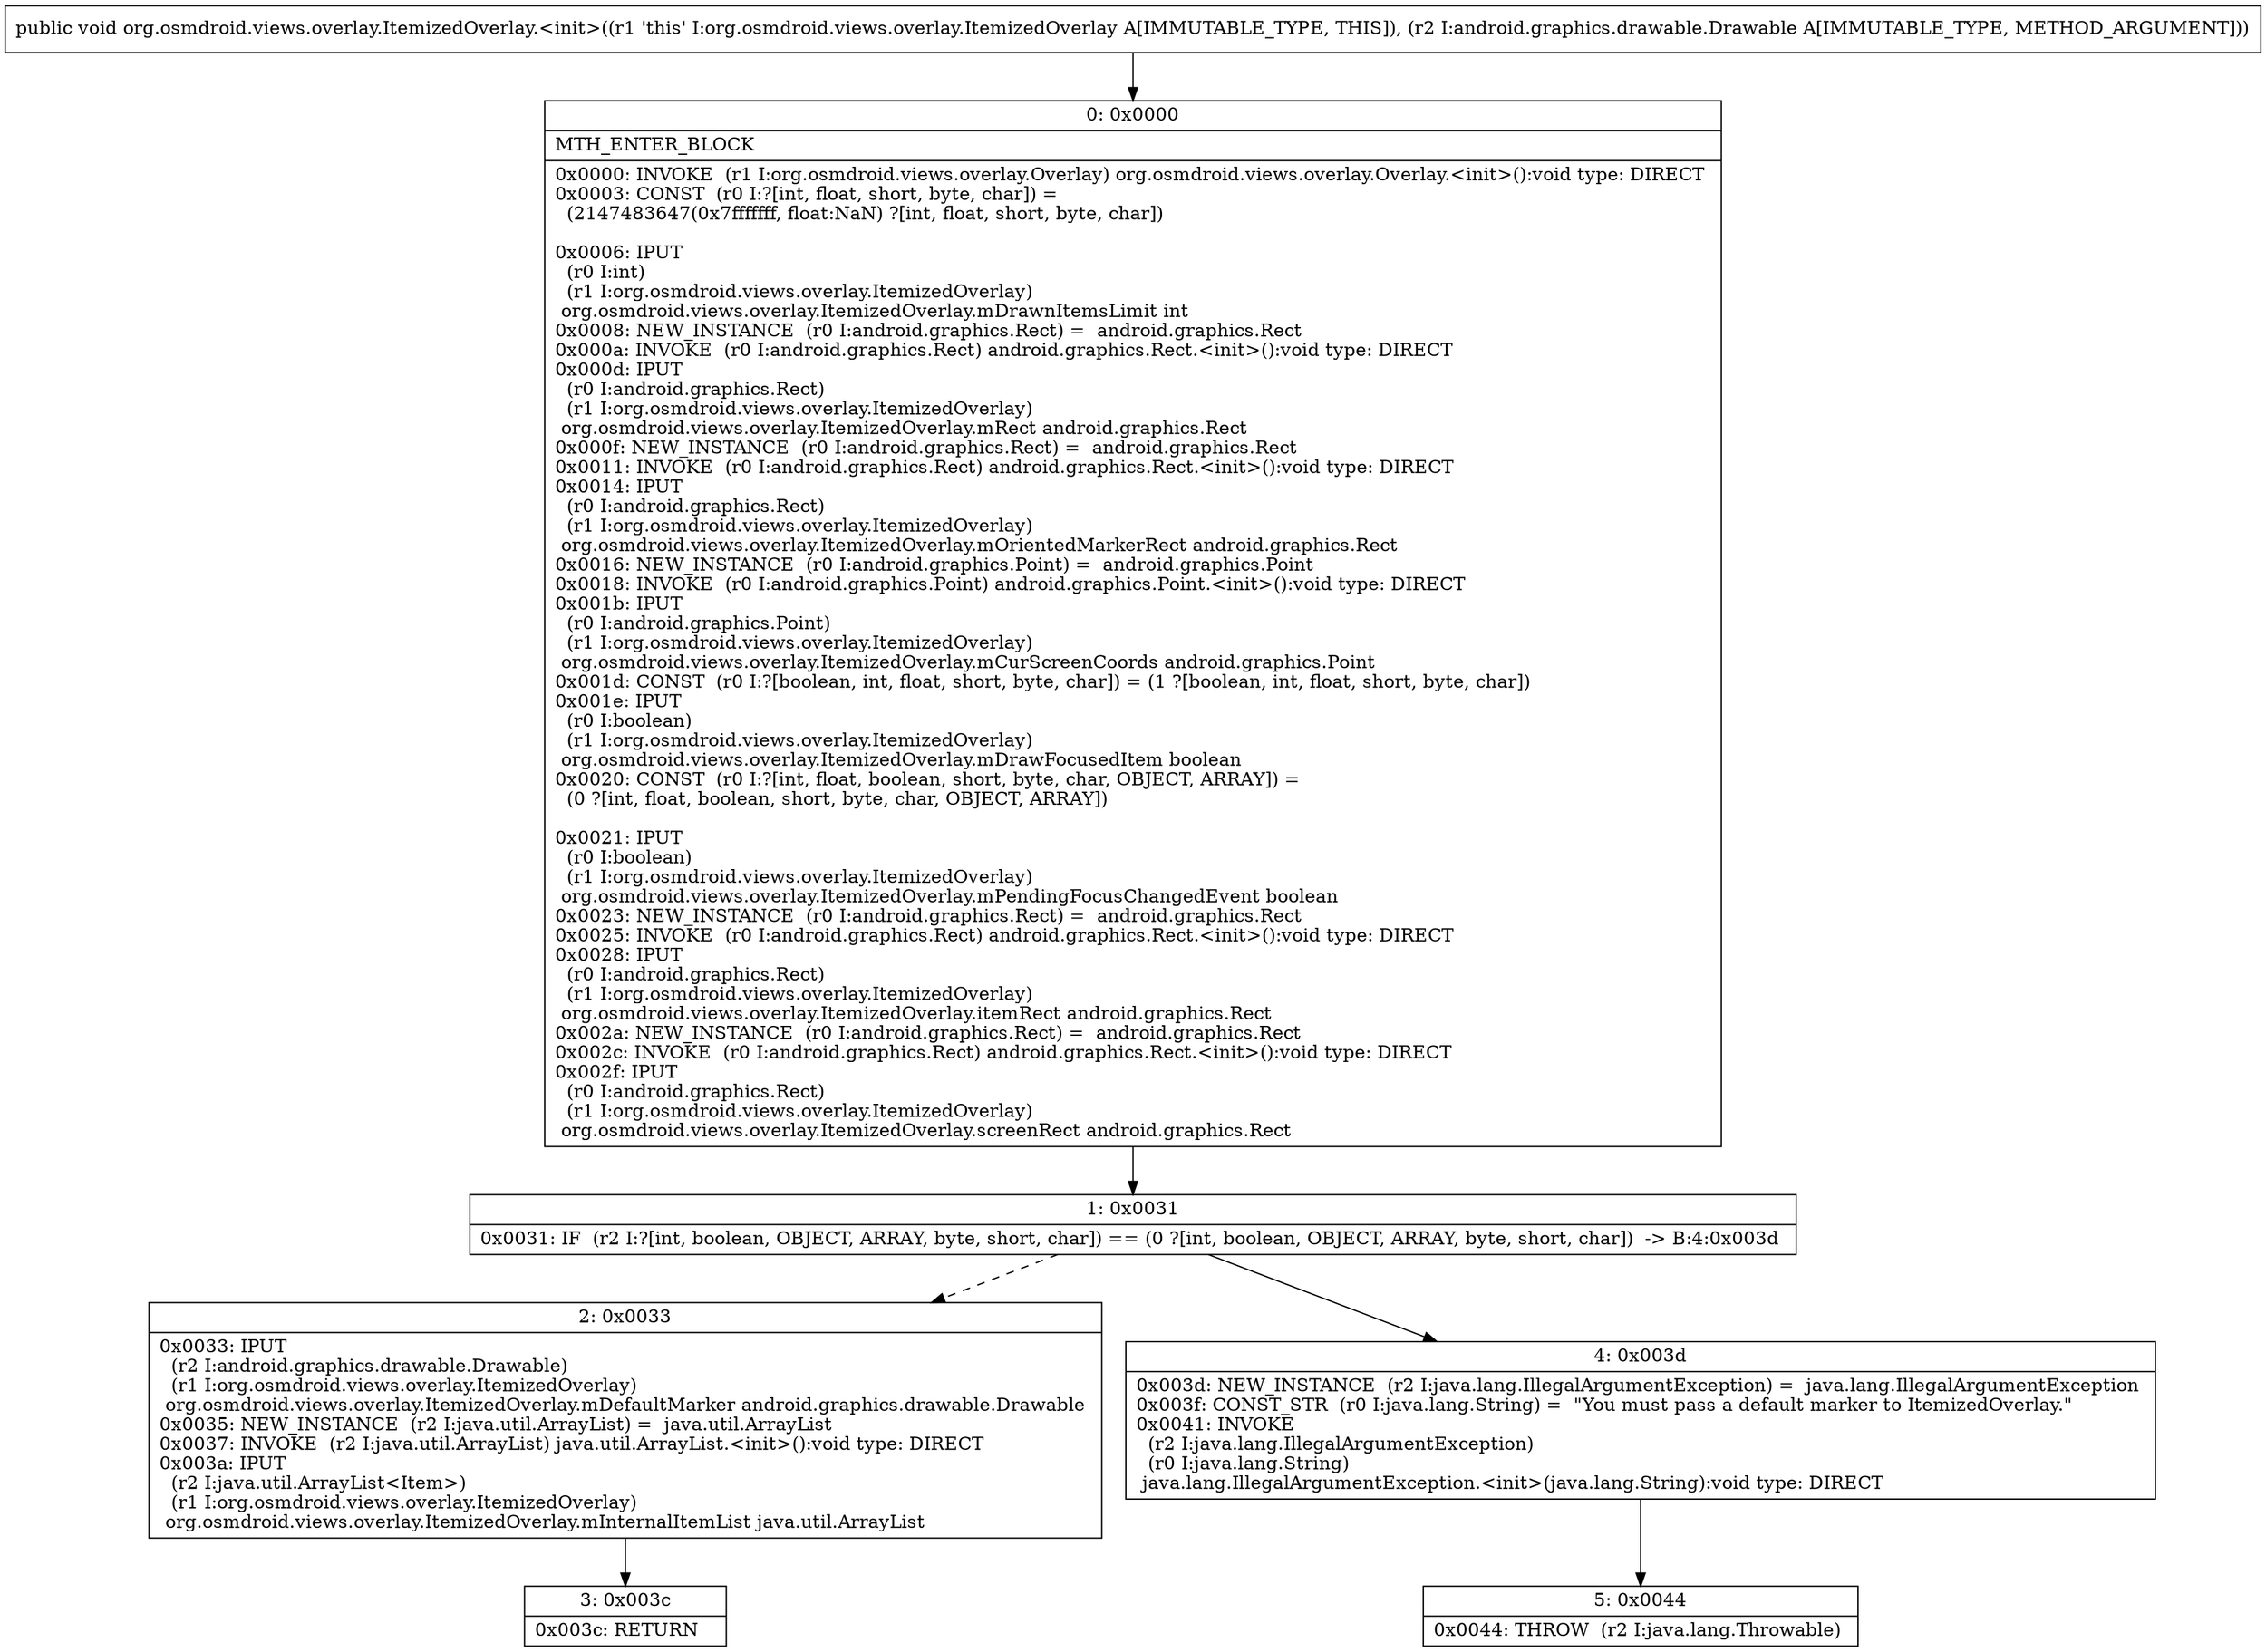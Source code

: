 digraph "CFG fororg.osmdroid.views.overlay.ItemizedOverlay.\<init\>(Landroid\/graphics\/drawable\/Drawable;)V" {
Node_0 [shape=record,label="{0\:\ 0x0000|MTH_ENTER_BLOCK\l|0x0000: INVOKE  (r1 I:org.osmdroid.views.overlay.Overlay) org.osmdroid.views.overlay.Overlay.\<init\>():void type: DIRECT \l0x0003: CONST  (r0 I:?[int, float, short, byte, char]) = \l  (2147483647(0x7fffffff, float:NaN) ?[int, float, short, byte, char])\l \l0x0006: IPUT  \l  (r0 I:int)\l  (r1 I:org.osmdroid.views.overlay.ItemizedOverlay)\l org.osmdroid.views.overlay.ItemizedOverlay.mDrawnItemsLimit int \l0x0008: NEW_INSTANCE  (r0 I:android.graphics.Rect) =  android.graphics.Rect \l0x000a: INVOKE  (r0 I:android.graphics.Rect) android.graphics.Rect.\<init\>():void type: DIRECT \l0x000d: IPUT  \l  (r0 I:android.graphics.Rect)\l  (r1 I:org.osmdroid.views.overlay.ItemizedOverlay)\l org.osmdroid.views.overlay.ItemizedOverlay.mRect android.graphics.Rect \l0x000f: NEW_INSTANCE  (r0 I:android.graphics.Rect) =  android.graphics.Rect \l0x0011: INVOKE  (r0 I:android.graphics.Rect) android.graphics.Rect.\<init\>():void type: DIRECT \l0x0014: IPUT  \l  (r0 I:android.graphics.Rect)\l  (r1 I:org.osmdroid.views.overlay.ItemizedOverlay)\l org.osmdroid.views.overlay.ItemizedOverlay.mOrientedMarkerRect android.graphics.Rect \l0x0016: NEW_INSTANCE  (r0 I:android.graphics.Point) =  android.graphics.Point \l0x0018: INVOKE  (r0 I:android.graphics.Point) android.graphics.Point.\<init\>():void type: DIRECT \l0x001b: IPUT  \l  (r0 I:android.graphics.Point)\l  (r1 I:org.osmdroid.views.overlay.ItemizedOverlay)\l org.osmdroid.views.overlay.ItemizedOverlay.mCurScreenCoords android.graphics.Point \l0x001d: CONST  (r0 I:?[boolean, int, float, short, byte, char]) = (1 ?[boolean, int, float, short, byte, char]) \l0x001e: IPUT  \l  (r0 I:boolean)\l  (r1 I:org.osmdroid.views.overlay.ItemizedOverlay)\l org.osmdroid.views.overlay.ItemizedOverlay.mDrawFocusedItem boolean \l0x0020: CONST  (r0 I:?[int, float, boolean, short, byte, char, OBJECT, ARRAY]) = \l  (0 ?[int, float, boolean, short, byte, char, OBJECT, ARRAY])\l \l0x0021: IPUT  \l  (r0 I:boolean)\l  (r1 I:org.osmdroid.views.overlay.ItemizedOverlay)\l org.osmdroid.views.overlay.ItemizedOverlay.mPendingFocusChangedEvent boolean \l0x0023: NEW_INSTANCE  (r0 I:android.graphics.Rect) =  android.graphics.Rect \l0x0025: INVOKE  (r0 I:android.graphics.Rect) android.graphics.Rect.\<init\>():void type: DIRECT \l0x0028: IPUT  \l  (r0 I:android.graphics.Rect)\l  (r1 I:org.osmdroid.views.overlay.ItemizedOverlay)\l org.osmdroid.views.overlay.ItemizedOverlay.itemRect android.graphics.Rect \l0x002a: NEW_INSTANCE  (r0 I:android.graphics.Rect) =  android.graphics.Rect \l0x002c: INVOKE  (r0 I:android.graphics.Rect) android.graphics.Rect.\<init\>():void type: DIRECT \l0x002f: IPUT  \l  (r0 I:android.graphics.Rect)\l  (r1 I:org.osmdroid.views.overlay.ItemizedOverlay)\l org.osmdroid.views.overlay.ItemizedOverlay.screenRect android.graphics.Rect \l}"];
Node_1 [shape=record,label="{1\:\ 0x0031|0x0031: IF  (r2 I:?[int, boolean, OBJECT, ARRAY, byte, short, char]) == (0 ?[int, boolean, OBJECT, ARRAY, byte, short, char])  \-\> B:4:0x003d \l}"];
Node_2 [shape=record,label="{2\:\ 0x0033|0x0033: IPUT  \l  (r2 I:android.graphics.drawable.Drawable)\l  (r1 I:org.osmdroid.views.overlay.ItemizedOverlay)\l org.osmdroid.views.overlay.ItemizedOverlay.mDefaultMarker android.graphics.drawable.Drawable \l0x0035: NEW_INSTANCE  (r2 I:java.util.ArrayList) =  java.util.ArrayList \l0x0037: INVOKE  (r2 I:java.util.ArrayList) java.util.ArrayList.\<init\>():void type: DIRECT \l0x003a: IPUT  \l  (r2 I:java.util.ArrayList\<Item\>)\l  (r1 I:org.osmdroid.views.overlay.ItemizedOverlay)\l org.osmdroid.views.overlay.ItemizedOverlay.mInternalItemList java.util.ArrayList \l}"];
Node_3 [shape=record,label="{3\:\ 0x003c|0x003c: RETURN   \l}"];
Node_4 [shape=record,label="{4\:\ 0x003d|0x003d: NEW_INSTANCE  (r2 I:java.lang.IllegalArgumentException) =  java.lang.IllegalArgumentException \l0x003f: CONST_STR  (r0 I:java.lang.String) =  \"You must pass a default marker to ItemizedOverlay.\" \l0x0041: INVOKE  \l  (r2 I:java.lang.IllegalArgumentException)\l  (r0 I:java.lang.String)\l java.lang.IllegalArgumentException.\<init\>(java.lang.String):void type: DIRECT \l}"];
Node_5 [shape=record,label="{5\:\ 0x0044|0x0044: THROW  (r2 I:java.lang.Throwable) \l}"];
MethodNode[shape=record,label="{public void org.osmdroid.views.overlay.ItemizedOverlay.\<init\>((r1 'this' I:org.osmdroid.views.overlay.ItemizedOverlay A[IMMUTABLE_TYPE, THIS]), (r2 I:android.graphics.drawable.Drawable A[IMMUTABLE_TYPE, METHOD_ARGUMENT])) }"];
MethodNode -> Node_0;
Node_0 -> Node_1;
Node_1 -> Node_2[style=dashed];
Node_1 -> Node_4;
Node_2 -> Node_3;
Node_4 -> Node_5;
}

